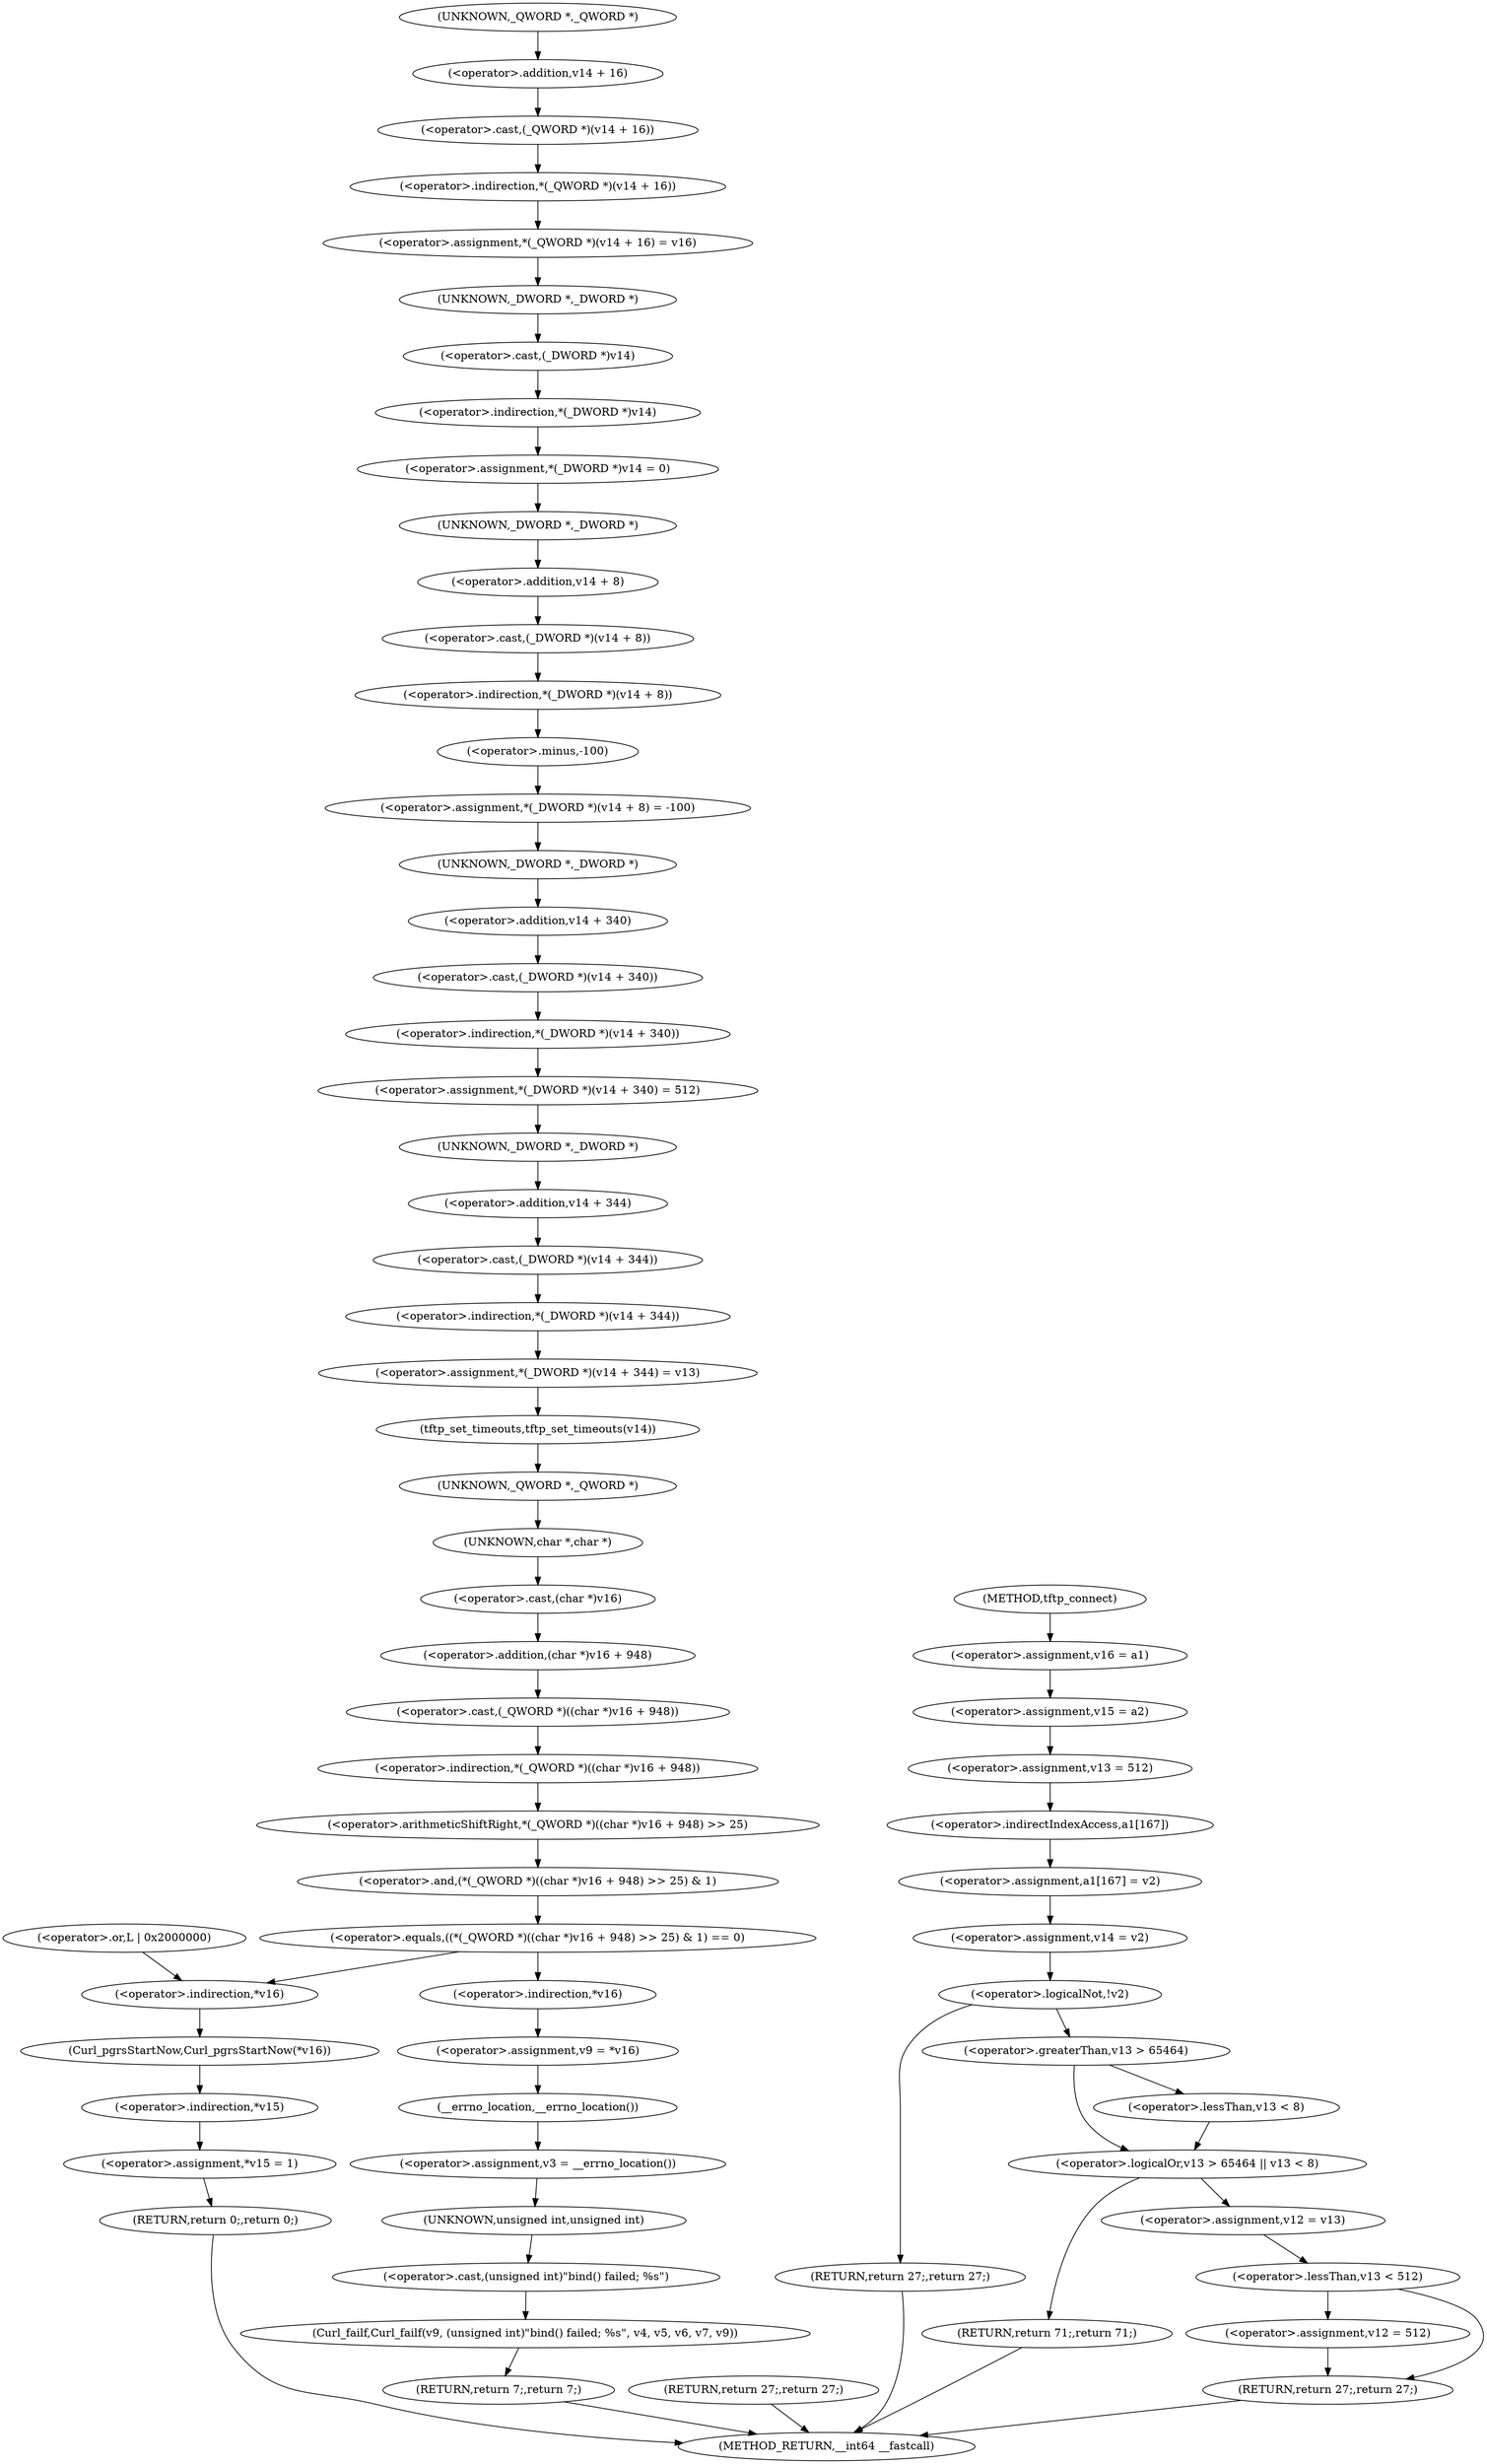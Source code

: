 digraph tftp_connect {  
"1000131" [label = "(<operator>.assignment,v16 = a1)" ]
"1000134" [label = "(<operator>.assignment,v15 = a2)" ]
"1000137" [label = "(<operator>.assignment,v13 = 512)" ]
"1000140" [label = "(<operator>.assignment,a1[167] = v2)" ]
"1000141" [label = "(<operator>.indirectIndexAccess,a1[167])" ]
"1000145" [label = "(<operator>.assignment,v14 = v2)" ]
"1000149" [label = "(<operator>.logicalNot,!v2)" ]
"1000151" [label = "(RETURN,return 27;,return 27;)" ]
"1000155" [label = "(<operator>.logicalOr,v13 > 65464 || v13 < 8)" ]
"1000156" [label = "(<operator>.greaterThan,v13 > 65464)" ]
"1000159" [label = "(<operator>.lessThan,v13 < 8)" ]
"1000162" [label = "(RETURN,return 71;,return 71;)" ]
"1000164" [label = "(<operator>.assignment,v12 = v13)" ]
"1000168" [label = "(<operator>.lessThan,v13 < 512)" ]
"1000171" [label = "(<operator>.assignment,v12 = 512)" ]
"1000174" [label = "(RETURN,return 27;,return 27;)" ]
"1000177" [label = "(<operator>.assignment,*(_QWORD *)(v14 + 16) = v16)" ]
"1000178" [label = "(<operator>.indirection,*(_QWORD *)(v14 + 16))" ]
"1000179" [label = "(<operator>.cast,(_QWORD *)(v14 + 16))" ]
"1000180" [label = "(UNKNOWN,_QWORD *,_QWORD *)" ]
"1000181" [label = "(<operator>.addition,v14 + 16)" ]
"1000185" [label = "(<operator>.assignment,*(_DWORD *)v14 = 0)" ]
"1000186" [label = "(<operator>.indirection,*(_DWORD *)v14)" ]
"1000187" [label = "(<operator>.cast,(_DWORD *)v14)" ]
"1000188" [label = "(UNKNOWN,_DWORD *,_DWORD *)" ]
"1000191" [label = "(<operator>.assignment,*(_DWORD *)(v14 + 8) = -100)" ]
"1000192" [label = "(<operator>.indirection,*(_DWORD *)(v14 + 8))" ]
"1000193" [label = "(<operator>.cast,(_DWORD *)(v14 + 8))" ]
"1000194" [label = "(UNKNOWN,_DWORD *,_DWORD *)" ]
"1000195" [label = "(<operator>.addition,v14 + 8)" ]
"1000198" [label = "(<operator>.minus,-100)" ]
"1000200" [label = "(<operator>.assignment,*(_DWORD *)(v14 + 340) = 512)" ]
"1000201" [label = "(<operator>.indirection,*(_DWORD *)(v14 + 340))" ]
"1000202" [label = "(<operator>.cast,(_DWORD *)(v14 + 340))" ]
"1000203" [label = "(UNKNOWN,_DWORD *,_DWORD *)" ]
"1000204" [label = "(<operator>.addition,v14 + 340)" ]
"1000208" [label = "(<operator>.assignment,*(_DWORD *)(v14 + 344) = v13)" ]
"1000209" [label = "(<operator>.indirection,*(_DWORD *)(v14 + 344))" ]
"1000210" [label = "(<operator>.cast,(_DWORD *)(v14 + 344))" ]
"1000211" [label = "(UNKNOWN,_DWORD *,_DWORD *)" ]
"1000212" [label = "(<operator>.addition,v14 + 344)" ]
"1000216" [label = "(tftp_set_timeouts,tftp_set_timeouts(v14))" ]
"1000219" [label = "(<operator>.equals,((*(_QWORD *)((char *)v16 + 948) >> 25) & 1) == 0)" ]
"1000220" [label = "(<operator>.and,(*(_QWORD *)((char *)v16 + 948) >> 25) & 1)" ]
"1000221" [label = "(<operator>.arithmeticShiftRight,*(_QWORD *)((char *)v16 + 948) >> 25)" ]
"1000222" [label = "(<operator>.indirection,*(_QWORD *)((char *)v16 + 948))" ]
"1000223" [label = "(<operator>.cast,(_QWORD *)((char *)v16 + 948))" ]
"1000224" [label = "(UNKNOWN,_QWORD *,_QWORD *)" ]
"1000225" [label = "(<operator>.addition,(char *)v16 + 948)" ]
"1000226" [label = "(<operator>.cast,(char *)v16)" ]
"1000227" [label = "(UNKNOWN,char *,char *)" ]
"1000235" [label = "(<operator>.assignment,v9 = *v16)" ]
"1000237" [label = "(<operator>.indirection,*v16)" ]
"1000239" [label = "(<operator>.assignment,v3 = __errno_location())" ]
"1000241" [label = "(__errno_location,__errno_location())" ]
"1000242" [label = "(Curl_failf,Curl_failf(v9, (unsigned int)\"bind() failed; %s\", v4, v5, v6, v7, v9))" ]
"1000244" [label = "(<operator>.cast,(unsigned int)\"bind() failed; %s\")" ]
"1000245" [label = "(UNKNOWN,unsigned int,unsigned int)" ]
"1000252" [label = "(RETURN,return 7;,return 7;)" ]
"1000254" [label = "(<operator>.or,L | 0x2000000)" ]
"1000257" [label = "(Curl_pgrsStartNow,Curl_pgrsStartNow(*v16))" ]
"1000258" [label = "(<operator>.indirection,*v16)" ]
"1000260" [label = "(<operator>.assignment,*v15 = 1)" ]
"1000261" [label = "(<operator>.indirection,*v15)" ]
"1000264" [label = "(RETURN,return 0;,return 0;)" ]
"1000266" [label = "(RETURN,return 27;,return 27;)" ]
"1000114" [label = "(METHOD,tftp_connect)" ]
"1000268" [label = "(METHOD_RETURN,__int64 __fastcall)" ]
  "1000131" -> "1000134" 
  "1000134" -> "1000137" 
  "1000137" -> "1000141" 
  "1000140" -> "1000145" 
  "1000141" -> "1000140" 
  "1000145" -> "1000149" 
  "1000149" -> "1000151" 
  "1000149" -> "1000156" 
  "1000151" -> "1000268" 
  "1000155" -> "1000162" 
  "1000155" -> "1000164" 
  "1000156" -> "1000155" 
  "1000156" -> "1000159" 
  "1000159" -> "1000155" 
  "1000162" -> "1000268" 
  "1000164" -> "1000168" 
  "1000168" -> "1000171" 
  "1000168" -> "1000174" 
  "1000171" -> "1000174" 
  "1000174" -> "1000268" 
  "1000177" -> "1000188" 
  "1000178" -> "1000177" 
  "1000179" -> "1000178" 
  "1000180" -> "1000181" 
  "1000181" -> "1000179" 
  "1000185" -> "1000194" 
  "1000186" -> "1000185" 
  "1000187" -> "1000186" 
  "1000188" -> "1000187" 
  "1000191" -> "1000203" 
  "1000192" -> "1000198" 
  "1000193" -> "1000192" 
  "1000194" -> "1000195" 
  "1000195" -> "1000193" 
  "1000198" -> "1000191" 
  "1000200" -> "1000211" 
  "1000201" -> "1000200" 
  "1000202" -> "1000201" 
  "1000203" -> "1000204" 
  "1000204" -> "1000202" 
  "1000208" -> "1000216" 
  "1000209" -> "1000208" 
  "1000210" -> "1000209" 
  "1000211" -> "1000212" 
  "1000212" -> "1000210" 
  "1000216" -> "1000224" 
  "1000219" -> "1000237" 
  "1000219" -> "1000258" 
  "1000220" -> "1000219" 
  "1000221" -> "1000220" 
  "1000222" -> "1000221" 
  "1000223" -> "1000222" 
  "1000224" -> "1000227" 
  "1000225" -> "1000223" 
  "1000226" -> "1000225" 
  "1000227" -> "1000226" 
  "1000235" -> "1000241" 
  "1000237" -> "1000235" 
  "1000239" -> "1000245" 
  "1000241" -> "1000239" 
  "1000242" -> "1000252" 
  "1000244" -> "1000242" 
  "1000245" -> "1000244" 
  "1000252" -> "1000268" 
  "1000254" -> "1000258" 
  "1000257" -> "1000261" 
  "1000258" -> "1000257" 
  "1000260" -> "1000264" 
  "1000261" -> "1000260" 
  "1000264" -> "1000268" 
  "1000266" -> "1000268" 
  "1000114" -> "1000131" 
}

